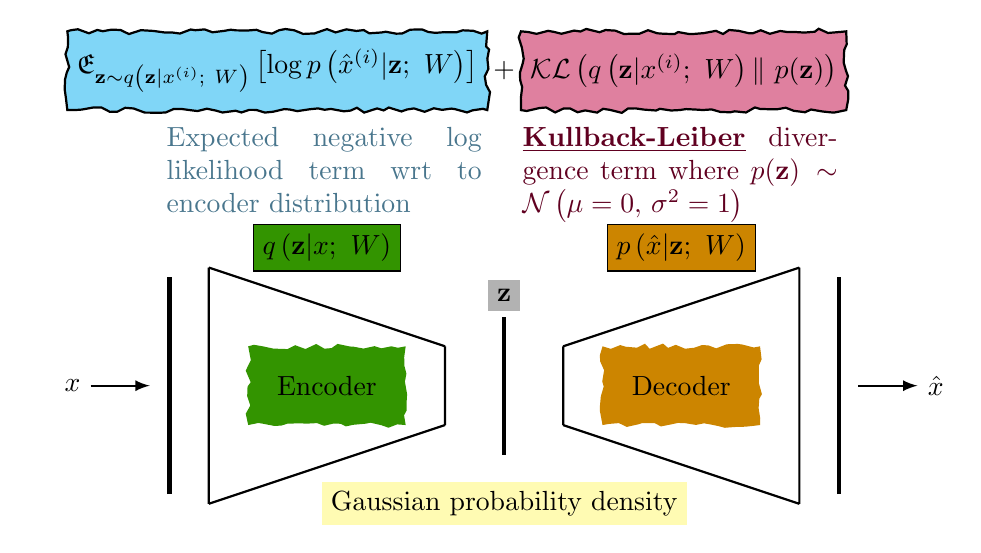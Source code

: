 \usetikzlibrary{decorations.pathmorphing}
\tikzstyle{invisible} = [outer sep=0,inner sep=0,minimum size=0]

\definecolor{olivegreen}{rgb}{0,0.6,0}

\begin{tikzpicture}
%%% ENCODER
\node [fill=olivegreen!80!orange,thick, minimum height=1cm, minimum width=2cm,
      decorate, decoration={random steps,segment length=3pt,amplitude=1pt}] at (1,1) {Encoder};
      
\node[invisible] (e1) at (-0.5,-0.5) {};
\node[invisible] (e2) at (-0.5,2.5) {};
\node[invisible] (e3) at (2.5,1.5) {};
\node[invisible] (e4) at (2.5,0.5) {};

\draw[thick] (e1)--(e2)--(e3)--(e4)--(e1);

%% DECODER
\node [fill=orange!80!olivegreen,thick, minimum height=1cm, minimum width=2cm,
      decorate, decoration={random steps,segment length=3pt,amplitude=1pt}] at (5.5,1) {Decoder}; 
    
\node[invisible] (d1) at (4,0.5) {};
\node[invisible] (d2) at (4,1.5) {};
\node[invisible] (d3) at (7,2.5) {};
\node[invisible] (d4) at (7,-0.5) {};

\filldraw[thick] (d1)--(d2)--(d3)--(d4)--(d1);

 %% LATENT SPACE
\node (z1) at (3.25,0) {};
\node (z2) at (3.25,2) {};
\draw[ultra thick](z1)--(z2);

%% INPUT
\node (i1) at (-1,-.5) {};
\node (i2) at (-1,2.5) {};
\draw[ultra thick](i1)--(i2);
\draw[thick,-latex] (-2,1)node[left]{$x$} -- (-1.25,1);

%% OUTPUT
\node (i1) at (7.5,-.5) {};
\node (i2) at (7.5,2.5) {};
\draw[ultra thick](i1)--(i2);
\draw[thick,-latex] (7.75,1) -- (8.5,1)node[right]{$\hat{x}$};

\node[cyan!50!black,left] at (3.3,3.7) {\begin{tabular}{p{4cm}}Expected negative log likelihood term wrt to encoder distribution\end{tabular}};
\node[purple!50!black,right] at (3.15,3.7) {\begin{tabular}{p{4cm}}\textbf{\underline{Kullback-Leiber}} divergence term where $p(\textbf{z})\,\sim\,\mathcal{N}\left(\mu=0,\,\sigma^2=1\right)$\end{tabular}};

\node at (-1.34,5) {$\mathcal{J}\;=\;-\ $};
\node at (3.25,5) {$+$};
\node[fill=cyan!50,draw,thick, minimum height=1cm, minimum width=2cm,
      decorate, decoration={random steps,segment length=3pt,amplitude=1pt},left] at (3.05,5) {$\mathfrak{E}_{\textbf{z}\sim q\left(\textbf{z}|x^{(i)};\ W\right)}\left[\log p\left(\hat{x}^{(i)}|\textbf{z};\ W\right)\right]$}; 
\node[fill=purple!50,draw,thick, minimum height=1cm, minimum width=2cm,
      decorate, decoration={random steps,segment length=3pt,amplitude=1pt},right] at (3.45,5) {$\mathcal{KL}\left(q\left(\textbf{z}|x^{(i)};\ W\right)\|\ p(\textbf{z})\right)$}; 

\node[fill=olivegreen!80!orange,draw] at (1,2.75) {$q\left(\textbf{z}|x;\ W\right)$};
\node[fill=orange!80!olivegreen,draw] at (5.5,2.75) {$p\left(\hat{x}|\textbf{z};\ W\right)$};

\node[fill=black!30] at (3.25,2.15) {$\textbf{z}$};
\node[fill=yellow!30] at (3.25,-.5) {Gaussian probability density};

%\node [fill=yellow!50,draw,thick, minimum height=1cm, minimum width=2cm,
%      decorate, decoration={random steps,segment length=3pt,amplitude=1pt}] at (3.25,5) {$\mathcal{J}\;=\;-\mathcal{E}_{z\sim q_{w}\left(z|x^{(i)}\right)}\left[\log p_w\left(x^{(i)}|z\right)\right]+\mathcal{KL}\left(q_w\left(z|x^{(i)}\right)\|p(z)\right)$}; 

%\draw[thick,->,out=270,in=90](3.25,4.35)to(-2.15,1.5); 
%\draw[thick,->,out=270,in=90](3.25,4.35)to(8.65,1.5);
     
\end{tikzpicture}
